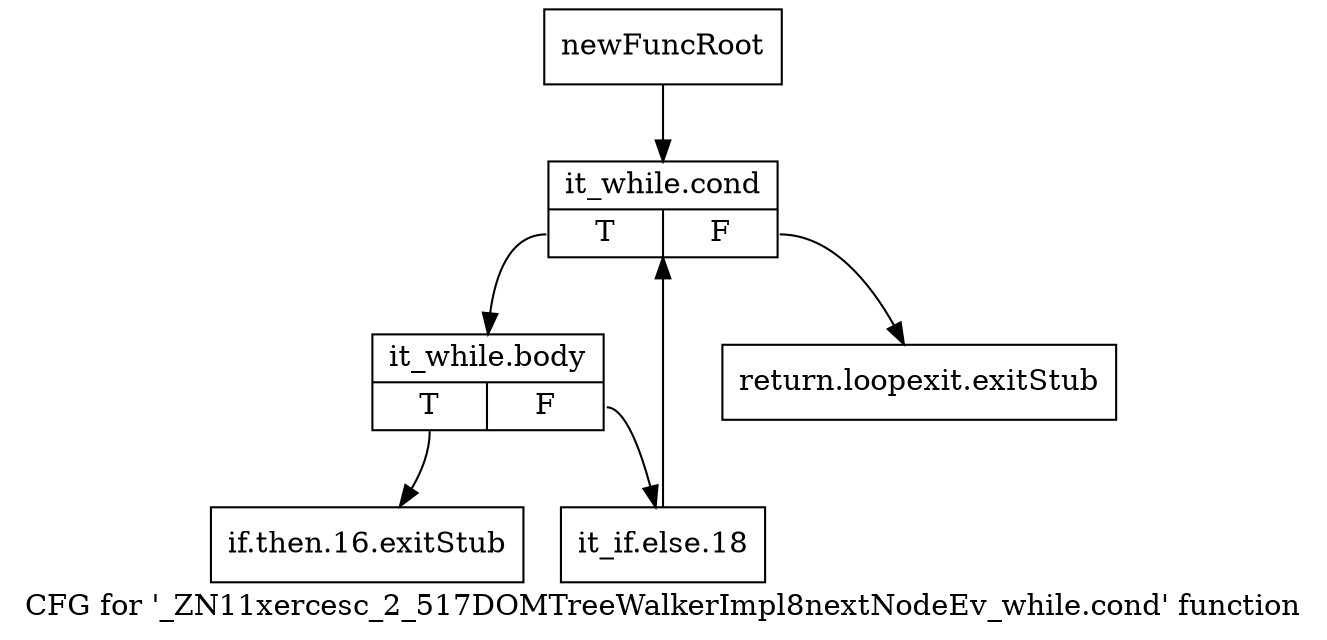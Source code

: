 digraph "CFG for '_ZN11xercesc_2_517DOMTreeWalkerImpl8nextNodeEv_while.cond' function" {
	label="CFG for '_ZN11xercesc_2_517DOMTreeWalkerImpl8nextNodeEv_while.cond' function";

	Node0x981c9c0 [shape=record,label="{newFuncRoot}"];
	Node0x981c9c0 -> Node0x981cab0;
	Node0x981ca10 [shape=record,label="{return.loopexit.exitStub}"];
	Node0x981ca60 [shape=record,label="{if.then.16.exitStub}"];
	Node0x981cab0 [shape=record,label="{it_while.cond|{<s0>T|<s1>F}}"];
	Node0x981cab0:s0 -> Node0x981cb00;
	Node0x981cab0:s1 -> Node0x981ca10;
	Node0x981cb00 [shape=record,label="{it_while.body|{<s0>T|<s1>F}}"];
	Node0x981cb00:s0 -> Node0x981ca60;
	Node0x981cb00:s1 -> Node0x981cb50;
	Node0x981cb50 [shape=record,label="{it_if.else.18}"];
	Node0x981cb50 -> Node0x981cab0;
}
